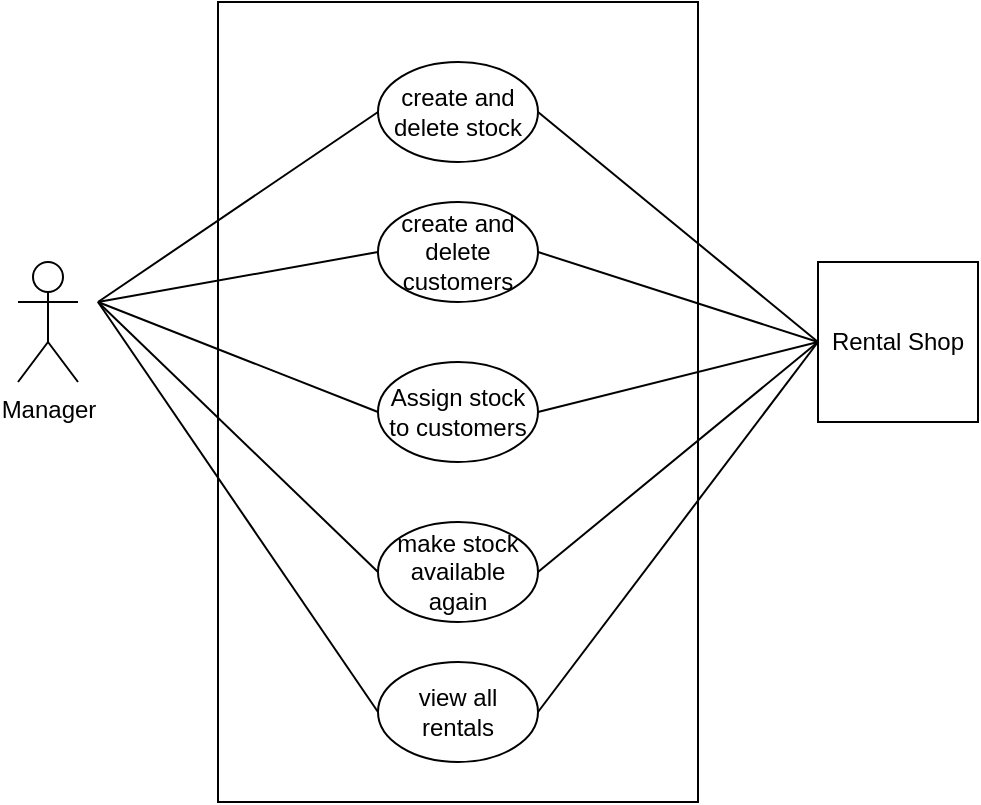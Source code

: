<mxfile version="10.7.1" type="device"><diagram id="aZINRkpRiKiM8N3-ol4h" name="Page-1"><mxGraphModel dx="758" dy="421" grid="1" gridSize="10" guides="1" tooltips="1" connect="1" arrows="1" fold="1" page="1" pageScale="1" pageWidth="827" pageHeight="1169" math="0" shadow="0"><root><mxCell id="0"/><mxCell id="1" parent="0"/><mxCell id="CANOnqM1nTvegqYAU0K9-1" value="Manager" style="shape=umlActor;verticalLabelPosition=bottom;labelBackgroundColor=#ffffff;verticalAlign=top;html=1;outlineConnect=0;" parent="1" vertex="1"><mxGeometry x="120" y="170" width="30" height="60" as="geometry"/></mxCell><mxCell id="CANOnqM1nTvegqYAU0K9-2" value="" style="rounded=0;whiteSpace=wrap;html=1;" parent="1" vertex="1"><mxGeometry x="220" y="40" width="240" height="400" as="geometry"/></mxCell><mxCell id="CANOnqM1nTvegqYAU0K9-3" value="Rental Shop" style="whiteSpace=wrap;html=1;aspect=fixed;" parent="1" vertex="1"><mxGeometry x="520" y="170" width="80" height="80" as="geometry"/></mxCell><mxCell id="CANOnqM1nTvegqYAU0K9-4" value="create and delete stock" style="ellipse;whiteSpace=wrap;html=1;" parent="1" vertex="1"><mxGeometry x="300" y="70" width="80" height="50" as="geometry"/></mxCell><mxCell id="CANOnqM1nTvegqYAU0K9-7" value="create and delete customers" style="ellipse;whiteSpace=wrap;html=1;" parent="1" vertex="1"><mxGeometry x="300" y="140" width="80" height="50" as="geometry"/></mxCell><mxCell id="CANOnqM1nTvegqYAU0K9-8" value="Assign stock to customers" style="ellipse;whiteSpace=wrap;html=1;" parent="1" vertex="1"><mxGeometry x="300" y="220" width="80" height="50" as="geometry"/></mxCell><mxCell id="CANOnqM1nTvegqYAU0K9-9" value="make stock available again" style="ellipse;whiteSpace=wrap;html=1;" parent="1" vertex="1"><mxGeometry x="300" y="300" width="80" height="50" as="geometry"/></mxCell><mxCell id="CANOnqM1nTvegqYAU0K9-10" value="view all rentals" style="ellipse;whiteSpace=wrap;html=1;" parent="1" vertex="1"><mxGeometry x="300" y="370" width="80" height="50" as="geometry"/></mxCell><mxCell id="CANOnqM1nTvegqYAU0K9-14" value="" style="endArrow=none;html=1;entryX=0;entryY=0.5;entryDx=0;entryDy=0;" parent="1" target="CANOnqM1nTvegqYAU0K9-4" edge="1"><mxGeometry width="50" height="50" relative="1" as="geometry"><mxPoint x="160" y="190" as="sourcePoint"/><mxPoint x="220" y="165" as="targetPoint"/></mxGeometry></mxCell><mxCell id="CANOnqM1nTvegqYAU0K9-15" value="" style="endArrow=none;html=1;entryX=0;entryY=0.5;entryDx=0;entryDy=0;" parent="1" target="CANOnqM1nTvegqYAU0K9-7" edge="1"><mxGeometry width="50" height="50" relative="1" as="geometry"><mxPoint x="160" y="190" as="sourcePoint"/><mxPoint x="230" y="185" as="targetPoint"/></mxGeometry></mxCell><mxCell id="CANOnqM1nTvegqYAU0K9-16" value="" style="endArrow=none;html=1;entryX=0;entryY=0.5;entryDx=0;entryDy=0;" parent="1" target="CANOnqM1nTvegqYAU0K9-8" edge="1"><mxGeometry width="50" height="50" relative="1" as="geometry"><mxPoint x="160" y="190" as="sourcePoint"/><mxPoint x="160" y="460" as="targetPoint"/></mxGeometry></mxCell><mxCell id="CANOnqM1nTvegqYAU0K9-17" value="" style="endArrow=none;html=1;entryX=0;entryY=0.5;entryDx=0;entryDy=0;" parent="1" target="CANOnqM1nTvegqYAU0K9-9" edge="1"><mxGeometry width="50" height="50" relative="1" as="geometry"><mxPoint x="160" y="190" as="sourcePoint"/><mxPoint x="160" y="460" as="targetPoint"/></mxGeometry></mxCell><mxCell id="CANOnqM1nTvegqYAU0K9-18" value="" style="endArrow=none;html=1;entryX=0;entryY=0.5;entryDx=0;entryDy=0;" parent="1" target="CANOnqM1nTvegqYAU0K9-10" edge="1"><mxGeometry width="50" height="50" relative="1" as="geometry"><mxPoint x="160" y="190" as="sourcePoint"/><mxPoint x="160" y="460" as="targetPoint"/></mxGeometry></mxCell><mxCell id="CANOnqM1nTvegqYAU0K9-19" value="" style="endArrow=none;html=1;entryX=0;entryY=0.5;entryDx=0;entryDy=0;exitX=1;exitY=0.5;exitDx=0;exitDy=0;" parent="1" source="CANOnqM1nTvegqYAU0K9-4" target="CANOnqM1nTvegqYAU0K9-3" edge="1"><mxGeometry width="50" height="50" relative="1" as="geometry"><mxPoint x="110" y="510" as="sourcePoint"/><mxPoint x="160" y="460" as="targetPoint"/></mxGeometry></mxCell><mxCell id="CANOnqM1nTvegqYAU0K9-20" value="" style="endArrow=none;html=1;entryX=0;entryY=0.5;entryDx=0;entryDy=0;exitX=1;exitY=0.5;exitDx=0;exitDy=0;" parent="1" source="CANOnqM1nTvegqYAU0K9-7" target="CANOnqM1nTvegqYAU0K9-3" edge="1"><mxGeometry width="50" height="50" relative="1" as="geometry"><mxPoint x="110" y="510" as="sourcePoint"/><mxPoint x="160" y="460" as="targetPoint"/></mxGeometry></mxCell><mxCell id="CANOnqM1nTvegqYAU0K9-21" value="" style="endArrow=none;html=1;exitX=1;exitY=0.5;exitDx=0;exitDy=0;" parent="1" source="CANOnqM1nTvegqYAU0K9-8" edge="1"><mxGeometry width="50" height="50" relative="1" as="geometry"><mxPoint x="110" y="510" as="sourcePoint"/><mxPoint x="520" y="210" as="targetPoint"/></mxGeometry></mxCell><mxCell id="CANOnqM1nTvegqYAU0K9-22" value="" style="endArrow=none;html=1;entryX=0;entryY=0.5;entryDx=0;entryDy=0;exitX=1;exitY=0.5;exitDx=0;exitDy=0;" parent="1" source="CANOnqM1nTvegqYAU0K9-9" target="CANOnqM1nTvegqYAU0K9-3" edge="1"><mxGeometry width="50" height="50" relative="1" as="geometry"><mxPoint x="110" y="510" as="sourcePoint"/><mxPoint x="160" y="460" as="targetPoint"/></mxGeometry></mxCell><mxCell id="CANOnqM1nTvegqYAU0K9-23" value="" style="endArrow=none;html=1;entryX=0;entryY=0.5;entryDx=0;entryDy=0;exitX=1;exitY=0.5;exitDx=0;exitDy=0;" parent="1" source="CANOnqM1nTvegqYAU0K9-10" target="CANOnqM1nTvegqYAU0K9-3" edge="1"><mxGeometry width="50" height="50" relative="1" as="geometry"><mxPoint x="110" y="510" as="sourcePoint"/><mxPoint x="160" y="460" as="targetPoint"/></mxGeometry></mxCell></root></mxGraphModel></diagram></mxfile>